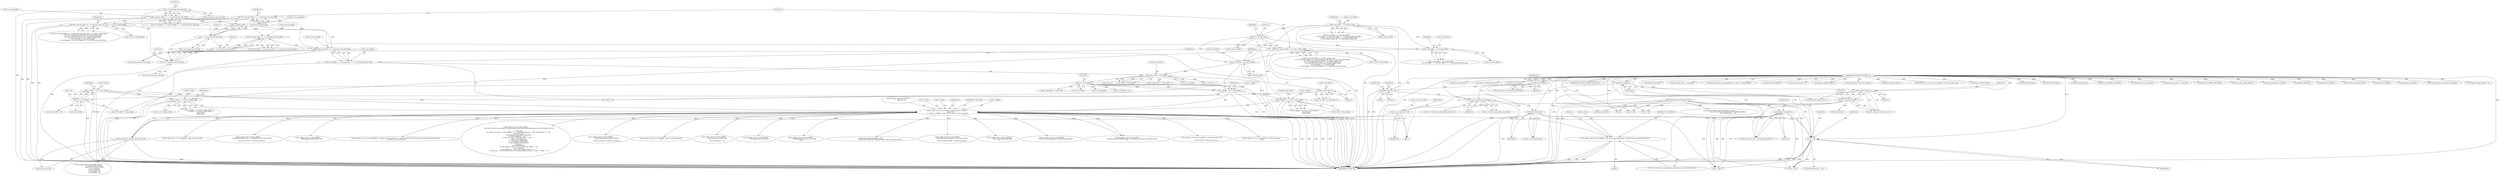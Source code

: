 digraph "0_FFmpeg_29ffeef5e73b8f41ff3a3f2242d356759c66f91f@pointer" {
"1001062" [label="(Call,av_log(h->avctx, AV_LOG_ERROR, \"This stream was generated by a broken encoder, invalid 8x8 inference\n\"))"];
"1000887" [label="(Call,av_log(h->avctx, AV_LOG_INFO, \"Reinit context to %dx%d, \"\n               \"pix_fmt: %s\n\", h->width, h->height, av_get_pix_fmt_name(h->avctx->pix_fmt)))"];
"1000715" [label="(Call,h->width  = 16 * h->mb_width)"];
"1000719" [label="(Call,16 * h->mb_width)"];
"1000699" [label="(Call,h->mb_width * 4)"];
"1000679" [label="(Call,h->mb_width * h->mb_height)"];
"1000649" [label="(Call,h->mb_width  = h->sps.mb_width)"];
"1000610" [label="(Call,h->mb_width  != h->sps.mb_width)"];
"1000398" [label="(Call,h->mb_width  != h->sps.mb_width)"];
"1000541" [label="(Call,16*h->sps.mb_width)"];
"1000658" [label="(Call,h->mb_height = h->sps.mb_height * (2 - h->sps.frame_mbs_only_flag))"];
"1000662" [label="(Call,h->sps.mb_height * (2 - h->sps.frame_mbs_only_flag))"];
"1000623" [label="(Call,h->sps.mb_height * (2 - h->sps.frame_mbs_only_flag))"];
"1000557" [label="(Call,h->sps.mb_height * (2 - h->sps.frame_mbs_only_flag))"];
"1000412" [label="(Call,h->sps.mb_height * (2 - h->sps.frame_mbs_only_flag))"];
"1000418" [label="(Call,2 - h->sps.frame_mbs_only_flag)"];
"1000563" [label="(Call,2 - h->sps.frame_mbs_only_flag)"];
"1000629" [label="(Call,2 - h->sps.frame_mbs_only_flag)"];
"1000668" [label="(Call,2 - h->sps.frame_mbs_only_flag)"];
"1000827" [label="(Call,h->width  != h->avctx->coded_width)"];
"1000540" [label="(Call,16*h->sps.mb_width != h->avctx->coded_width)"];
"1000837" [label="(Call,h->height != h->avctx->coded_height)"];
"1000724" [label="(Call,h->height = 16 * h->mb_height)"];
"1000728" [label="(Call,16 * h->mb_height)"];
"1000554" [label="(Call,16*h->sps.mb_height * (2 - h->sps.frame_mbs_only_flag) != h->avctx->coded_height)"];
"1000555" [label="(Call,16*h->sps.mb_height * (2 - h->sps.frame_mbs_only_flag))"];
"1000899" [label="(Call,av_get_pix_fmt_name(h->avctx->pix_fmt))"];
"1000880" [label="(Call,h->avctx->pix_fmt = ret)"];
"1000872" [label="(Call,ret = get_pixel_format(h, 1))"];
"1000874" [label="(Call,get_pixel_format(h, 1))"];
"1000868" [label="(Call,flush_change(h))"];
"1000851" [label="(Call,h != h0)"];
"1000735" [label="(Call,init_dimensions(h))"];
"1000495" [label="(Call,h264_set_parameter_from_sps(h))"];
"1000186" [label="(Call,field_end(h, 1))"];
"1000183" [label="(Call,FIELD_PICTURE(h))"];
"1000125" [label="(MethodParameterIn,H264Context *h)"];
"1000643" [label="(Call,get_pixel_format(h0, 0))"];
"1000126" [label="(MethodParameterIn,H264Context *h0)"];
"1002549" [label="(Call,av_log(h->avctx, AV_LOG_ERROR, \"QP %u out of range\n\", tmp))"];
"1000563" [label="(Call,2 - h->sps.frame_mbs_only_flag)"];
"1002503" [label="(Call,av_log(h->avctx, AV_LOG_ERROR, \"cabac_init_idc overflow\n\"))"];
"1001583" [label="(Call,ff_generate_sliding_window_mmcos(h, 1))"];
"1000869" [label="(Identifier,h)"];
"1000877" [label="(Literal,0)"];
"1001830" [label="(Call,FIELD_PICTURE(h))"];
"1002581" [label="(Call,get_chroma_qp(h, 1, h->qscale))"];
"1001602" [label="(Call,ff_h264_execute_ref_pic_marking(h, h->mmco, h->mmco_index))"];
"1000881" [label="(Call,h->avctx->pix_fmt)"];
"1000721" [label="(Call,h->mb_width)"];
"1001805" [label="(Call,FIELD_PICTURE(h))"];
"1000649" [label="(Call,h->mb_width  = h->sps.mb_width)"];
"1001067" [label="(Literal,\"This stream was generated by a broken encoder, invalid 8x8 inference\n\")"];
"1000659" [label="(Call,h->mb_height)"];
"1000716" [label="(Call,h->width)"];
"1000653" [label="(Call,h->sps.mb_width)"];
"1000868" [label="(Call,flush_change(h))"];
"1001914" [label="(Call,clone_slice(h, h0))"];
"1001140" [label="(Call,av_log(h->avctx, AV_LOG_ERROR,\n                   \"Changing field mode (%d -> %d) between slices is not allowed\n\",\n                   last_pic_structure, h->picture_structure))"];
"1000945" [label="(Call,get_pixel_format(h, 1))"];
"1000543" [label="(Call,h->sps.mb_width)"];
"1000724" [label="(Call,h->height = 16 * h->mb_height)"];
"1002457" [label="(Call,implicit_weight_table(h, 0))"];
"1000624" [label="(Call,h->sps.mb_height)"];
"1000838" [label="(Call,h->height)"];
"1001062" [label="(Call,av_log(h->avctx, AV_LOG_ERROR, \"This stream was generated by a broken encoder, invalid 8x8 inference\n\"))"];
"1000419" [label="(Literal,2)"];
"1000558" [label="(Call,h->sps.mb_height)"];
"1000730" [label="(Call,h->mb_height)"];
"1000397" [label="(Call,h->mb_width  != h->sps.mb_width ||\n            h->mb_height != h->sps.mb_height * (2 - h->sps.frame_mbs_only_flag) ||\n            h->avctx->bits_per_raw_sample != h->sps.bit_depth_luma ||\n            h->cur_chroma_format_idc != h->sps.chroma_format_idc)"];
"1002474" [label="(Call,ff_h264_direct_dist_scale_factor(h))"];
"1000188" [label="(Literal,1)"];
"1002839" [label="(Call,av_log(h->avctx, AV_LOG_ERROR,\n                       \"Deblocking switched inside frame.\n\"))"];
"1000579" [label="(Identifier,h)"];
"1002460" [label="(Call,implicit_weight_table(h, 1))"];
"1002216" [label="(Call,ff_init_poc(h, h->cur_pic_ptr->field_poc, &h->cur_pic_ptr->poc))"];
"1000876" [label="(Literal,1)"];
"1000700" [label="(Call,h->mb_width)"];
"1000851" [label="(Call,h != h0)"];
"1001887" [label="(Call,h->mb_height * h->mb_stride)"];
"1000728" [label="(Call,16 * h->mb_height)"];
"1000888" [label="(Call,h->avctx)"];
"1000683" [label="(Call,h->mb_height)"];
"1000836" [label="(Call,h->height != h->avctx->coded_height  ||\n         must_reinit ||\n         needs_reinit)"];
"1002342" [label="(Call,ff_pred_weight_table(h))"];
"1000857" [label="(Identifier,h)"];
"1002975" [label="(Call,av_log(h->avctx, AV_LOG_WARNING, \"Possibly too many slices (%d >= %d), increase MAX_SLICES and recompile if there are artifacts\n\", h->slice_num, MAX_SLICES))"];
"1000736" [label="(Identifier,h)"];
"1002402" [label="(Call,ff_h264_decode_ref_pic_marking(h0, &h->gb,\n                                             !(h->avctx->active_thread_type & FF_THREAD_FRAME) ||\n                                             h0->current_slice == 0))"];
"1000878" [label="(Return,return ret;)"];
"1000909" [label="(Call,h264_slice_header_init(h, 1))"];
"1000492" [label="(Call,(ret = h264_set_parameter_from_sps(h)) < 0)"];
"1003305" [label="(Call,av_log(h->avctx, AV_LOG_DEBUG,\n               \"slice:%d %s mb:%d %c%s%s pps:%u frame:%d poc:%d/%d ref:%d/%d qp:%d loop:%d:%d:%d weight:%d%s %s\n\",\n               h->slice_num,\n               (h->picture_structure == PICT_FRAME ? \"F\" : h->picture_structure == PICT_TOP_FIELD ? \"T\" : \"B\"),\n               first_mb_in_slice,\n               av_get_picture_type_char(h->slice_type),\n               h->slice_type_fixed ? \" fix\" : \"\",\n               h->nal_unit_type == NAL_IDR_SLICE ? \" IDR\" : \"\",\n               pps_id, h->frame_num,\n               h->cur_pic_ptr->field_poc[0],\n               h->cur_pic_ptr->field_poc[1],\n               h->ref_count[0], h->ref_count[1],\n               h->qscale,\n               h->deblocking_filter,\n               h->slice_alpha_c0_offset / 2 - 26, h->slice_beta_offset / 2 - 26,\n               h->use_weight,\n               h->use_weight == 1 && h->use_weight_chroma ? \"c\" : \"\",\n               h->slice_type == AV_PICTURE_TYPE_B ? (h->direct_spatial_mv_pred ? \"SPAT\" : \"TEMP\") : \"\"))"];
"1000126" [label="(MethodParameterIn,H264Context *h0)"];
"1001969" [label="(Call,h->mb_width * h->mb_height)"];
"1000496" [label="(Identifier,h)"];
"1001632" [label="(Call,av_image_copy(h->short_ref[0]->f.data,\n                                  h->short_ref[0]->f.linesize,\n                                  (const uint8_t **)prev->f.data,\n                                  prev->f.linesize,\n                                  h->avctx->pix_fmt,\n                                  h->mb_width  * 16,\n                                  h->mb_height * 16))"];
"1000850" [label="(ControlStructure,if (h != h0))"];
"1000720" [label="(Literal,16)"];
"1001800" [label="(Call,FIELD_PICTURE(h))"];
"1000726" [label="(Identifier,h)"];
"1000690" [label="(Call,h->mb_width + 1)"];
"1000623" [label="(Call,h->sps.mb_height * (2 - h->sps.frame_mbs_only_flag))"];
"1001070" [label="(Literal,1)"];
"1001749" [label="(Call,FIELD_PICTURE(h))"];
"1001393" [label="(Call,av_log(h->avctx, AV_LOG_ERROR,\n                               \"Invalid field mode combination %d/%d\n\",\n                               last_pic_structure, h->picture_structure))"];
"1001813" [label="(Call,h264_frame_start(h))"];
"1000880" [label="(Call,h->avctx->pix_fmt = ret)"];
"1000734" [label="(Identifier,ret)"];
"1002835" [label="(Call,h != h0)"];
"1001063" [label="(Call,h->avctx)"];
"1000644" [label="(Identifier,h0)"];
"1001992" [label="(Call,av_log(h->avctx, AV_LOG_ERROR, \"first_mb_in_slice overflow\n\"))"];
"1000619" [label="(Call,h->mb_height != h->sps.mb_height * (2 - h->sps.frame_mbs_only_flag))"];
"1000548" [label="(Call,h->avctx->coded_width)"];
"1000408" [label="(Call,h->mb_height != h->sps.mb_height * (2 - h->sps.frame_mbs_only_flag))"];
"1000929" [label="(Call,h != h0)"];
"1000733" [label="(Call,ret = init_dimensions(h))"];
"1000668" [label="(Call,2 - h->sps.frame_mbs_only_flag)"];
"1000828" [label="(Call,h->width)"];
"1000125" [label="(MethodParameterIn,H264Context *h)"];
"1000191" [label="(Identifier,h0)"];
"1000849" [label="(Block,)"];
"1002027" [label="(Call,FIELD_OR_MBAFF_PICTURE(h))"];
"1000695" [label="(Call,h->b_stride = h->mb_width * 4)"];
"1001169" [label="(Call,av_log(h->avctx, AV_LOG_ERROR,\n                   \"unset cur_pic_ptr on %d. slice\n\",\n                   h0->current_slice + 1))"];
"1000831" [label="(Call,h->avctx->coded_width)"];
"1000614" [label="(Call,h->sps.mb_width)"];
"1002476" [label="(Call,ff_h264_direct_ref_list_init(h))"];
"1000893" [label="(Call,h->width)"];
"1000650" [label="(Call,h->mb_width)"];
"1000555" [label="(Call,16*h->sps.mb_height * (2 - h->sps.frame_mbs_only_flag))"];
"1000908" [label="(Identifier,ret)"];
"1002569" [label="(Call,get_chroma_qp(h, 0, h->qscale))"];
"1000729" [label="(Literal,16)"];
"1000611" [label="(Call,h->mb_width)"];
"1000663" [label="(Call,h->sps.mb_height)"];
"1000703" [label="(Literal,4)"];
"1000889" [label="(Identifier,h)"];
"1000187" [label="(Identifier,h)"];
"1000418" [label="(Call,2 - h->sps.frame_mbs_only_flag)"];
"1000557" [label="(Call,h->sps.mb_height * (2 - h->sps.frame_mbs_only_flag))"];
"1001981" [label="(Call,FIELD_OR_MBAFF_PICTURE(h))"];
"1000675" [label="(Call,h->mb_num    = h->mb_width * h->mb_height)"];
"1000542" [label="(Literal,16)"];
"1000886" [label="(Identifier,ret)"];
"1000872" [label="(Call,ret = get_pixel_format(h, 1))"];
"1000847" [label="(Identifier,must_reinit)"];
"1000699" [label="(Call,h->mb_width * 4)"];
"1000914" [label="(Call,av_log(h->avctx, AV_LOG_ERROR,\n                   \"h264_slice_header_init() failed\n\"))"];
"1000735" [label="(Call,init_dimensions(h))"];
"1000853" [label="(Identifier,h0)"];
"1000645" [label="(Literal,0)"];
"1000686" [label="(Call,h->mb_stride = h->mb_width + 1)"];
"1000629" [label="(Call,2 - h->sps.frame_mbs_only_flag)"];
"1000554" [label="(Call,16*h->sps.mb_height * (2 - h->sps.frame_mbs_only_flag) != h->avctx->coded_height)"];
"1002649" [label="(Call,av_log(h->avctx, AV_LOG_ERROR,\n                   \"deblocking_filter_idc %u out of range\n\", tmp))"];
"1000539" [label="(Call,16*h->sps.mb_width != h->avctx->coded_width\n                     || 16*h->sps.mb_height * (2 - h->sps.frame_mbs_only_flag) != h->avctx->coded_height\n                     || h->avctx->bits_per_raw_sample != h->sps.bit_depth_luma\n                     || h->cur_chroma_format_idc != h->sps.chroma_format_idc\n                     || av_cmp_q(h->sps.sar, h->avctx->sample_aspect_ratio)\n                     || h->mb_width  != h->sps.mb_width\n                     || h->mb_height != h->sps.mb_height * (2 - h->sps.frame_mbs_only_flag))"];
"1000874" [label="(Call,get_pixel_format(h, 1))"];
"1000420" [label="(Call,h->sps.frame_mbs_only_flag)"];
"1000873" [label="(Identifier,ret)"];
"1000900" [label="(Call,h->avctx->pix_fmt)"];
"1000662" [label="(Call,h->sps.mb_height * (2 - h->sps.frame_mbs_only_flag))"];
"1000630" [label="(Literal,2)"];
"1000977" [label="(Call,h == h0)"];
"1001423" [label="(Call,avpriv_request_sample(h->avctx,\n                                              \"Found reference and non-reference fields in the same frame, which\"))"];
"1000410" [label="(Identifier,h)"];
"1002714" [label="(Call,av_log(h->avctx, AV_LOG_ERROR,\n                       \"deblocking filter parameters %d %d out of range\n\",\n                       h->slice_alpha_c0_offset, h->slice_beta_offset))"];
"1000184" [label="(Identifier,h)"];
"1000962" [label="(Call,h264_slice_header_init(h, 0))"];
"1002283" [label="(Call,ff_h264_fill_default_ref_list(h))"];
"1000715" [label="(Call,h->width  = 16 * h->mb_width)"];
"1000398" [label="(Call,h->mb_width  != h->sps.mb_width)"];
"1000837" [label="(Call,h->height != h->avctx->coded_height)"];
"1000852" [label="(Identifier,h)"];
"1000643" [label="(Call,get_pixel_format(h0, 0))"];
"1000631" [label="(Call,h->sps.frame_mbs_only_flag)"];
"1000891" [label="(Identifier,AV_LOG_INFO)"];
"1001066" [label="(Identifier,AV_LOG_ERROR)"];
"1000186" [label="(Call,field_end(h, 1))"];
"1000570" [label="(Call,h->avctx->coded_height)"];
"1002437" [label="(Call,FRAME_MBAFF(h))"];
"1000967" [label="(Call,av_log(h->avctx, AV_LOG_ERROR,\n                   \"h264_slice_header_init() failed\n\"))"];
"1000899" [label="(Call,av_get_pix_fmt_name(h->avctx->pix_fmt))"];
"1000871" [label="(Call,(ret = get_pixel_format(h, 1)) < 0)"];
"1001732" [label="(Call,FIELD_PICTURE(h))"];
"1002440" [label="(Call,ff_h264_fill_mbaff_ref_list(h))"];
"1000719" [label="(Call,16 * h->mb_width)"];
"1000413" [label="(Call,h->sps.mb_height)"];
"1000185" [label="(Block,)"];
"1000565" [label="(Call,h->sps.frame_mbs_only_flag)"];
"1001908" [label="(Call,h != h0)"];
"1000677" [label="(Identifier,h)"];
"1000556" [label="(Literal,16)"];
"1000179" [label="(Call,h0->current_slice && FIELD_PICTURE(h))"];
"1000541" [label="(Call,16*h->sps.mb_width)"];
"1000670" [label="(Call,h->sps.frame_mbs_only_flag)"];
"1000610" [label="(Call,h->mb_width  != h->sps.mb_width)"];
"1000495" [label="(Call,h264_set_parameter_from_sps(h))"];
"1000183" [label="(Call,FIELD_PICTURE(h))"];
"1000896" [label="(Call,h->height)"];
"1000841" [label="(Call,h->avctx->coded_height)"];
"1000887" [label="(Call,av_log(h->avctx, AV_LOG_INFO, \"Reinit context to %dx%d, \"\n               \"pix_fmt: %s\n\", h->width, h->height, av_get_pix_fmt_name(h->avctx->pix_fmt)))"];
"1000892" [label="(Literal,\"Reinit context to %dx%d, \"\n               \"pix_fmt: %s\n\")"];
"1000933" [label="(Call,av_log(h->avctx, AV_LOG_ERROR,\n                   \"Cannot (re-)initialize context during parallel decoding.\n\"))"];
"1000402" [label="(Call,h->sps.mb_width)"];
"1000399" [label="(Call,h->mb_width)"];
"1001316" [label="(Call,FIELD_PICTURE(h))"];
"1001061" [label="(Block,)"];
"1000412" [label="(Call,h->sps.mb_height * (2 - h->sps.frame_mbs_only_flag))"];
"1000553" [label="(Call,16*h->sps.mb_height * (2 - h->sps.frame_mbs_only_flag) != h->avctx->coded_height\n                     || h->avctx->bits_per_raw_sample != h->sps.bit_depth_luma\n                     || h->cur_chroma_format_idc != h->sps.chroma_format_idc\n                     || av_cmp_q(h->sps.sar, h->avctx->sample_aspect_ratio)\n                     || h->mb_width  != h->sps.mb_width\n                     || h->mb_height != h->sps.mb_height * (2 - h->sps.frame_mbs_only_flag))"];
"1000991" [label="(Call,init_dequant_tables(h))"];
"1000550" [label="(Identifier,h)"];
"1002294" [label="(Call,ff_h264_decode_ref_pic_list_reordering(h))"];
"1002823" [label="(Call,av_log(h->avctx, AV_LOG_INFO,\n                       \"Cannot parallelize deblocking type 1, decoding such frames in sequential order\n\"))"];
"1001841" [label="(Call,i<h->mb_height)"];
"1000609" [label="(Call,h->mb_width  != h->sps.mb_width\n                     || h->mb_height != h->sps.mb_height * (2 - h->sps.frame_mbs_only_flag))"];
"1000658" [label="(Call,h->mb_height = h->sps.mb_height * (2 - h->sps.frame_mbs_only_flag))"];
"1000572" [label="(Identifier,h)"];
"1003426" [label="(MethodReturn,static int)"];
"1000493" [label="(Call,ret = h264_set_parameter_from_sps(h))"];
"1000679" [label="(Call,h->mb_width * h->mb_height)"];
"1000660" [label="(Identifier,h)"];
"1002360" [label="(Call,implicit_weight_table(h, -1))"];
"1000669" [label="(Literal,2)"];
"1001668" [label="(Call,h->mb_width  * 16)"];
"1000540" [label="(Call,16*h->sps.mb_width != h->avctx->coded_width)"];
"1000127" [label="(Block,)"];
"1000875" [label="(Identifier,h)"];
"1000826" [label="(Call,h->width  != h->avctx->coded_width   ||\n         h->height != h->avctx->coded_height  ||\n         must_reinit ||\n         needs_reinit)"];
"1000680" [label="(Call,h->mb_width)"];
"1000827" [label="(Call,h->width  != h->avctx->coded_width)"];
"1001531" [label="(Call,h264_frame_start(h))"];
"1000621" [label="(Identifier,h)"];
"1001491" [label="(Call,av_log(h->avctx, AV_LOG_DEBUG, \"Frame num gap %d %d\n\",\n                   h->frame_num, h->prev_frame_num))"];
"1000564" [label="(Literal,2)"];
"1001826" [label="(Call,release_unused_pictures(h, 0))"];
"1000637" [label="(Call,h0->avctx->pix_fmt != get_pixel_format(h0, 0))"];
"1000725" [label="(Call,h->height)"];
"1002246" [label="(Call,ff_set_ref_count(h))"];
"1000839" [label="(Identifier,h)"];
"1001673" [label="(Call,h->mb_height * 16)"];
"1001062" -> "1001061"  [label="AST: "];
"1001062" -> "1001067"  [label="CFG: "];
"1001063" -> "1001062"  [label="AST: "];
"1001066" -> "1001062"  [label="AST: "];
"1001067" -> "1001062"  [label="AST: "];
"1001070" -> "1001062"  [label="CFG: "];
"1001062" -> "1003426"  [label="DDG: "];
"1001062" -> "1003426"  [label="DDG: "];
"1001062" -> "1003426"  [label="DDG: "];
"1000887" -> "1001062"  [label="DDG: "];
"1000887" -> "1000849"  [label="AST: "];
"1000887" -> "1000899"  [label="CFG: "];
"1000888" -> "1000887"  [label="AST: "];
"1000891" -> "1000887"  [label="AST: "];
"1000892" -> "1000887"  [label="AST: "];
"1000893" -> "1000887"  [label="AST: "];
"1000896" -> "1000887"  [label="AST: "];
"1000899" -> "1000887"  [label="AST: "];
"1000908" -> "1000887"  [label="CFG: "];
"1000887" -> "1003426"  [label="DDG: "];
"1000887" -> "1003426"  [label="DDG: "];
"1000887" -> "1003426"  [label="DDG: "];
"1000887" -> "1003426"  [label="DDG: "];
"1000887" -> "1003426"  [label="DDG: "];
"1000887" -> "1003426"  [label="DDG: "];
"1000715" -> "1000887"  [label="DDG: "];
"1000827" -> "1000887"  [label="DDG: "];
"1000837" -> "1000887"  [label="DDG: "];
"1000724" -> "1000887"  [label="DDG: "];
"1000899" -> "1000887"  [label="DDG: "];
"1000887" -> "1000914"  [label="DDG: "];
"1000887" -> "1000933"  [label="DDG: "];
"1000887" -> "1000967"  [label="DDG: "];
"1000887" -> "1001140"  [label="DDG: "];
"1000887" -> "1001169"  [label="DDG: "];
"1000887" -> "1001393"  [label="DDG: "];
"1000887" -> "1001423"  [label="DDG: "];
"1000887" -> "1001491"  [label="DDG: "];
"1000887" -> "1001992"  [label="DDG: "];
"1000887" -> "1002503"  [label="DDG: "];
"1000887" -> "1002549"  [label="DDG: "];
"1000887" -> "1002649"  [label="DDG: "];
"1000887" -> "1002714"  [label="DDG: "];
"1000887" -> "1002823"  [label="DDG: "];
"1000887" -> "1002823"  [label="DDG: "];
"1000887" -> "1002839"  [label="DDG: "];
"1000887" -> "1002975"  [label="DDG: "];
"1000887" -> "1003305"  [label="DDG: "];
"1000715" -> "1000127"  [label="AST: "];
"1000715" -> "1000719"  [label="CFG: "];
"1000716" -> "1000715"  [label="AST: "];
"1000719" -> "1000715"  [label="AST: "];
"1000726" -> "1000715"  [label="CFG: "];
"1000715" -> "1003426"  [label="DDG: "];
"1000715" -> "1003426"  [label="DDG: "];
"1000719" -> "1000715"  [label="DDG: "];
"1000719" -> "1000715"  [label="DDG: "];
"1000715" -> "1000827"  [label="DDG: "];
"1000719" -> "1000721"  [label="CFG: "];
"1000720" -> "1000719"  [label="AST: "];
"1000721" -> "1000719"  [label="AST: "];
"1000719" -> "1003426"  [label="DDG: "];
"1000699" -> "1000719"  [label="DDG: "];
"1000719" -> "1001668"  [label="DDG: "];
"1000719" -> "1001969"  [label="DDG: "];
"1000699" -> "1000695"  [label="AST: "];
"1000699" -> "1000703"  [label="CFG: "];
"1000700" -> "1000699"  [label="AST: "];
"1000703" -> "1000699"  [label="AST: "];
"1000695" -> "1000699"  [label="CFG: "];
"1000699" -> "1000695"  [label="DDG: "];
"1000699" -> "1000695"  [label="DDG: "];
"1000679" -> "1000699"  [label="DDG: "];
"1000679" -> "1000675"  [label="AST: "];
"1000679" -> "1000683"  [label="CFG: "];
"1000680" -> "1000679"  [label="AST: "];
"1000683" -> "1000679"  [label="AST: "];
"1000675" -> "1000679"  [label="CFG: "];
"1000679" -> "1000675"  [label="DDG: "];
"1000679" -> "1000675"  [label="DDG: "];
"1000649" -> "1000679"  [label="DDG: "];
"1000658" -> "1000679"  [label="DDG: "];
"1000679" -> "1000686"  [label="DDG: "];
"1000679" -> "1000690"  [label="DDG: "];
"1000679" -> "1000728"  [label="DDG: "];
"1000649" -> "1000127"  [label="AST: "];
"1000649" -> "1000653"  [label="CFG: "];
"1000650" -> "1000649"  [label="AST: "];
"1000653" -> "1000649"  [label="AST: "];
"1000660" -> "1000649"  [label="CFG: "];
"1000649" -> "1003426"  [label="DDG: "];
"1000610" -> "1000649"  [label="DDG: "];
"1000398" -> "1000649"  [label="DDG: "];
"1000541" -> "1000649"  [label="DDG: "];
"1000610" -> "1000609"  [label="AST: "];
"1000610" -> "1000614"  [label="CFG: "];
"1000611" -> "1000610"  [label="AST: "];
"1000614" -> "1000610"  [label="AST: "];
"1000621" -> "1000610"  [label="CFG: "];
"1000609" -> "1000610"  [label="CFG: "];
"1000610" -> "1000609"  [label="DDG: "];
"1000610" -> "1000609"  [label="DDG: "];
"1000398" -> "1000610"  [label="DDG: "];
"1000541" -> "1000610"  [label="DDG: "];
"1000398" -> "1000397"  [label="AST: "];
"1000398" -> "1000402"  [label="CFG: "];
"1000399" -> "1000398"  [label="AST: "];
"1000402" -> "1000398"  [label="AST: "];
"1000410" -> "1000398"  [label="CFG: "];
"1000397" -> "1000398"  [label="CFG: "];
"1000398" -> "1003426"  [label="DDG: "];
"1000398" -> "1003426"  [label="DDG: "];
"1000398" -> "1000397"  [label="DDG: "];
"1000398" -> "1000397"  [label="DDG: "];
"1000398" -> "1000541"  [label="DDG: "];
"1000541" -> "1000540"  [label="AST: "];
"1000541" -> "1000543"  [label="CFG: "];
"1000542" -> "1000541"  [label="AST: "];
"1000543" -> "1000541"  [label="AST: "];
"1000550" -> "1000541"  [label="CFG: "];
"1000541" -> "1000540"  [label="DDG: "];
"1000541" -> "1000540"  [label="DDG: "];
"1000658" -> "1000127"  [label="AST: "];
"1000658" -> "1000662"  [label="CFG: "];
"1000659" -> "1000658"  [label="AST: "];
"1000662" -> "1000658"  [label="AST: "];
"1000677" -> "1000658"  [label="CFG: "];
"1000658" -> "1003426"  [label="DDG: "];
"1000662" -> "1000658"  [label="DDG: "];
"1000662" -> "1000658"  [label="DDG: "];
"1000662" -> "1000668"  [label="CFG: "];
"1000663" -> "1000662"  [label="AST: "];
"1000668" -> "1000662"  [label="AST: "];
"1000662" -> "1003426"  [label="DDG: "];
"1000662" -> "1003426"  [label="DDG: "];
"1000623" -> "1000662"  [label="DDG: "];
"1000557" -> "1000662"  [label="DDG: "];
"1000412" -> "1000662"  [label="DDG: "];
"1000668" -> "1000662"  [label="DDG: "];
"1000668" -> "1000662"  [label="DDG: "];
"1000623" -> "1000619"  [label="AST: "];
"1000623" -> "1000629"  [label="CFG: "];
"1000624" -> "1000623"  [label="AST: "];
"1000629" -> "1000623"  [label="AST: "];
"1000619" -> "1000623"  [label="CFG: "];
"1000623" -> "1000619"  [label="DDG: "];
"1000623" -> "1000619"  [label="DDG: "];
"1000557" -> "1000623"  [label="DDG: "];
"1000629" -> "1000623"  [label="DDG: "];
"1000629" -> "1000623"  [label="DDG: "];
"1000557" -> "1000555"  [label="AST: "];
"1000557" -> "1000563"  [label="CFG: "];
"1000558" -> "1000557"  [label="AST: "];
"1000563" -> "1000557"  [label="AST: "];
"1000555" -> "1000557"  [label="CFG: "];
"1000557" -> "1000555"  [label="DDG: "];
"1000557" -> "1000555"  [label="DDG: "];
"1000412" -> "1000557"  [label="DDG: "];
"1000563" -> "1000557"  [label="DDG: "];
"1000563" -> "1000557"  [label="DDG: "];
"1000412" -> "1000408"  [label="AST: "];
"1000412" -> "1000418"  [label="CFG: "];
"1000413" -> "1000412"  [label="AST: "];
"1000418" -> "1000412"  [label="AST: "];
"1000408" -> "1000412"  [label="CFG: "];
"1000412" -> "1003426"  [label="DDG: "];
"1000412" -> "1003426"  [label="DDG: "];
"1000412" -> "1000408"  [label="DDG: "];
"1000412" -> "1000408"  [label="DDG: "];
"1000418" -> "1000412"  [label="DDG: "];
"1000418" -> "1000412"  [label="DDG: "];
"1000418" -> "1000420"  [label="CFG: "];
"1000419" -> "1000418"  [label="AST: "];
"1000420" -> "1000418"  [label="AST: "];
"1000418" -> "1003426"  [label="DDG: "];
"1000418" -> "1000563"  [label="DDG: "];
"1000418" -> "1000668"  [label="DDG: "];
"1000563" -> "1000565"  [label="CFG: "];
"1000564" -> "1000563"  [label="AST: "];
"1000565" -> "1000563"  [label="AST: "];
"1000563" -> "1000629"  [label="DDG: "];
"1000563" -> "1000668"  [label="DDG: "];
"1000629" -> "1000631"  [label="CFG: "];
"1000630" -> "1000629"  [label="AST: "];
"1000631" -> "1000629"  [label="AST: "];
"1000629" -> "1000668"  [label="DDG: "];
"1000668" -> "1000670"  [label="CFG: "];
"1000669" -> "1000668"  [label="AST: "];
"1000670" -> "1000668"  [label="AST: "];
"1000668" -> "1003426"  [label="DDG: "];
"1000827" -> "1000826"  [label="AST: "];
"1000827" -> "1000831"  [label="CFG: "];
"1000828" -> "1000827"  [label="AST: "];
"1000831" -> "1000827"  [label="AST: "];
"1000839" -> "1000827"  [label="CFG: "];
"1000826" -> "1000827"  [label="CFG: "];
"1000827" -> "1003426"  [label="DDG: "];
"1000827" -> "1003426"  [label="DDG: "];
"1000827" -> "1000826"  [label="DDG: "];
"1000827" -> "1000826"  [label="DDG: "];
"1000540" -> "1000827"  [label="DDG: "];
"1000540" -> "1000539"  [label="AST: "];
"1000540" -> "1000548"  [label="CFG: "];
"1000548" -> "1000540"  [label="AST: "];
"1000556" -> "1000540"  [label="CFG: "];
"1000539" -> "1000540"  [label="CFG: "];
"1000540" -> "1003426"  [label="DDG: "];
"1000540" -> "1003426"  [label="DDG: "];
"1000540" -> "1000539"  [label="DDG: "];
"1000540" -> "1000539"  [label="DDG: "];
"1000837" -> "1000836"  [label="AST: "];
"1000837" -> "1000841"  [label="CFG: "];
"1000838" -> "1000837"  [label="AST: "];
"1000841" -> "1000837"  [label="AST: "];
"1000847" -> "1000837"  [label="CFG: "];
"1000836" -> "1000837"  [label="CFG: "];
"1000837" -> "1003426"  [label="DDG: "];
"1000837" -> "1003426"  [label="DDG: "];
"1000837" -> "1000836"  [label="DDG: "];
"1000837" -> "1000836"  [label="DDG: "];
"1000724" -> "1000837"  [label="DDG: "];
"1000554" -> "1000837"  [label="DDG: "];
"1000724" -> "1000127"  [label="AST: "];
"1000724" -> "1000728"  [label="CFG: "];
"1000725" -> "1000724"  [label="AST: "];
"1000728" -> "1000724"  [label="AST: "];
"1000734" -> "1000724"  [label="CFG: "];
"1000724" -> "1003426"  [label="DDG: "];
"1000724" -> "1003426"  [label="DDG: "];
"1000728" -> "1000724"  [label="DDG: "];
"1000728" -> "1000724"  [label="DDG: "];
"1000728" -> "1000730"  [label="CFG: "];
"1000729" -> "1000728"  [label="AST: "];
"1000730" -> "1000728"  [label="AST: "];
"1000728" -> "1003426"  [label="DDG: "];
"1000728" -> "1001673"  [label="DDG: "];
"1000728" -> "1001841"  [label="DDG: "];
"1000728" -> "1001887"  [label="DDG: "];
"1000728" -> "1001969"  [label="DDG: "];
"1000554" -> "1000553"  [label="AST: "];
"1000554" -> "1000570"  [label="CFG: "];
"1000555" -> "1000554"  [label="AST: "];
"1000570" -> "1000554"  [label="AST: "];
"1000579" -> "1000554"  [label="CFG: "];
"1000553" -> "1000554"  [label="CFG: "];
"1000554" -> "1003426"  [label="DDG: "];
"1000554" -> "1003426"  [label="DDG: "];
"1000554" -> "1000553"  [label="DDG: "];
"1000554" -> "1000553"  [label="DDG: "];
"1000555" -> "1000554"  [label="DDG: "];
"1000555" -> "1000554"  [label="DDG: "];
"1000556" -> "1000555"  [label="AST: "];
"1000572" -> "1000555"  [label="CFG: "];
"1000899" -> "1000900"  [label="CFG: "];
"1000900" -> "1000899"  [label="AST: "];
"1000899" -> "1003426"  [label="DDG: "];
"1000880" -> "1000899"  [label="DDG: "];
"1000899" -> "1001632"  [label="DDG: "];
"1000880" -> "1000849"  [label="AST: "];
"1000880" -> "1000886"  [label="CFG: "];
"1000881" -> "1000880"  [label="AST: "];
"1000886" -> "1000880"  [label="AST: "];
"1000889" -> "1000880"  [label="CFG: "];
"1000872" -> "1000880"  [label="DDG: "];
"1000872" -> "1000871"  [label="AST: "];
"1000872" -> "1000874"  [label="CFG: "];
"1000873" -> "1000872"  [label="AST: "];
"1000874" -> "1000872"  [label="AST: "];
"1000877" -> "1000872"  [label="CFG: "];
"1000872" -> "1003426"  [label="DDG: "];
"1000872" -> "1003426"  [label="DDG: "];
"1000872" -> "1000871"  [label="DDG: "];
"1000874" -> "1000872"  [label="DDG: "];
"1000874" -> "1000872"  [label="DDG: "];
"1000872" -> "1000878"  [label="DDG: "];
"1000874" -> "1000876"  [label="CFG: "];
"1000875" -> "1000874"  [label="AST: "];
"1000876" -> "1000874"  [label="AST: "];
"1000874" -> "1003426"  [label="DDG: "];
"1000874" -> "1000871"  [label="DDG: "];
"1000874" -> "1000871"  [label="DDG: "];
"1000868" -> "1000874"  [label="DDG: "];
"1000125" -> "1000874"  [label="DDG: "];
"1000874" -> "1000909"  [label="DDG: "];
"1000868" -> "1000849"  [label="AST: "];
"1000868" -> "1000869"  [label="CFG: "];
"1000869" -> "1000868"  [label="AST: "];
"1000873" -> "1000868"  [label="CFG: "];
"1000868" -> "1003426"  [label="DDG: "];
"1000851" -> "1000868"  [label="DDG: "];
"1000125" -> "1000868"  [label="DDG: "];
"1000851" -> "1000850"  [label="AST: "];
"1000851" -> "1000853"  [label="CFG: "];
"1000852" -> "1000851"  [label="AST: "];
"1000853" -> "1000851"  [label="AST: "];
"1000857" -> "1000851"  [label="CFG: "];
"1000869" -> "1000851"  [label="CFG: "];
"1000851" -> "1003426"  [label="DDG: "];
"1000851" -> "1003426"  [label="DDG: "];
"1000851" -> "1003426"  [label="DDG: "];
"1000735" -> "1000851"  [label="DDG: "];
"1000125" -> "1000851"  [label="DDG: "];
"1000643" -> "1000851"  [label="DDG: "];
"1000126" -> "1000851"  [label="DDG: "];
"1000851" -> "1000929"  [label="DDG: "];
"1000851" -> "1000977"  [label="DDG: "];
"1000735" -> "1000733"  [label="AST: "];
"1000735" -> "1000736"  [label="CFG: "];
"1000736" -> "1000735"  [label="AST: "];
"1000733" -> "1000735"  [label="CFG: "];
"1000735" -> "1003426"  [label="DDG: "];
"1000735" -> "1000733"  [label="DDG: "];
"1000495" -> "1000735"  [label="DDG: "];
"1000125" -> "1000735"  [label="DDG: "];
"1000735" -> "1000929"  [label="DDG: "];
"1000735" -> "1000977"  [label="DDG: "];
"1000495" -> "1000493"  [label="AST: "];
"1000495" -> "1000496"  [label="CFG: "];
"1000496" -> "1000495"  [label="AST: "];
"1000493" -> "1000495"  [label="CFG: "];
"1000495" -> "1003426"  [label="DDG: "];
"1000495" -> "1000492"  [label="DDG: "];
"1000495" -> "1000493"  [label="DDG: "];
"1000186" -> "1000495"  [label="DDG: "];
"1000183" -> "1000495"  [label="DDG: "];
"1000125" -> "1000495"  [label="DDG: "];
"1000186" -> "1000185"  [label="AST: "];
"1000186" -> "1000188"  [label="CFG: "];
"1000187" -> "1000186"  [label="AST: "];
"1000188" -> "1000186"  [label="AST: "];
"1000191" -> "1000186"  [label="CFG: "];
"1000186" -> "1003426"  [label="DDG: "];
"1000186" -> "1003426"  [label="DDG: "];
"1000183" -> "1000186"  [label="DDG: "];
"1000125" -> "1000186"  [label="DDG: "];
"1000183" -> "1000179"  [label="AST: "];
"1000183" -> "1000184"  [label="CFG: "];
"1000184" -> "1000183"  [label="AST: "];
"1000179" -> "1000183"  [label="CFG: "];
"1000183" -> "1003426"  [label="DDG: "];
"1000183" -> "1000179"  [label="DDG: "];
"1000125" -> "1000183"  [label="DDG: "];
"1000125" -> "1000124"  [label="AST: "];
"1000125" -> "1003426"  [label="DDG: "];
"1000125" -> "1000909"  [label="DDG: "];
"1000125" -> "1000929"  [label="DDG: "];
"1000125" -> "1000945"  [label="DDG: "];
"1000125" -> "1000962"  [label="DDG: "];
"1000125" -> "1000977"  [label="DDG: "];
"1000125" -> "1000991"  [label="DDG: "];
"1000125" -> "1001316"  [label="DDG: "];
"1000125" -> "1001531"  [label="DDG: "];
"1000125" -> "1001583"  [label="DDG: "];
"1000125" -> "1001602"  [label="DDG: "];
"1000125" -> "1001732"  [label="DDG: "];
"1000125" -> "1001749"  [label="DDG: "];
"1000125" -> "1001800"  [label="DDG: "];
"1000125" -> "1001805"  [label="DDG: "];
"1000125" -> "1001813"  [label="DDG: "];
"1000125" -> "1001826"  [label="DDG: "];
"1000125" -> "1001830"  [label="DDG: "];
"1000125" -> "1001908"  [label="DDG: "];
"1000125" -> "1001914"  [label="DDG: "];
"1000125" -> "1001981"  [label="DDG: "];
"1000125" -> "1002027"  [label="DDG: "];
"1000125" -> "1002216"  [label="DDG: "];
"1000125" -> "1002246"  [label="DDG: "];
"1000125" -> "1002283"  [label="DDG: "];
"1000125" -> "1002294"  [label="DDG: "];
"1000125" -> "1002342"  [label="DDG: "];
"1000125" -> "1002360"  [label="DDG: "];
"1000125" -> "1002437"  [label="DDG: "];
"1000125" -> "1002440"  [label="DDG: "];
"1000125" -> "1002457"  [label="DDG: "];
"1000125" -> "1002460"  [label="DDG: "];
"1000125" -> "1002474"  [label="DDG: "];
"1000125" -> "1002476"  [label="DDG: "];
"1000125" -> "1002569"  [label="DDG: "];
"1000125" -> "1002581"  [label="DDG: "];
"1000125" -> "1002835"  [label="DDG: "];
"1000643" -> "1000637"  [label="AST: "];
"1000643" -> "1000645"  [label="CFG: "];
"1000644" -> "1000643"  [label="AST: "];
"1000645" -> "1000643"  [label="AST: "];
"1000637" -> "1000643"  [label="CFG: "];
"1000643" -> "1003426"  [label="DDG: "];
"1000643" -> "1000637"  [label="DDG: "];
"1000643" -> "1000637"  [label="DDG: "];
"1000126" -> "1000643"  [label="DDG: "];
"1000643" -> "1000929"  [label="DDG: "];
"1000643" -> "1000977"  [label="DDG: "];
"1000126" -> "1000124"  [label="AST: "];
"1000126" -> "1003426"  [label="DDG: "];
"1000126" -> "1000929"  [label="DDG: "];
"1000126" -> "1000977"  [label="DDG: "];
"1000126" -> "1001908"  [label="DDG: "];
"1000126" -> "1001914"  [label="DDG: "];
"1000126" -> "1002402"  [label="DDG: "];
"1000126" -> "1002835"  [label="DDG: "];
}
